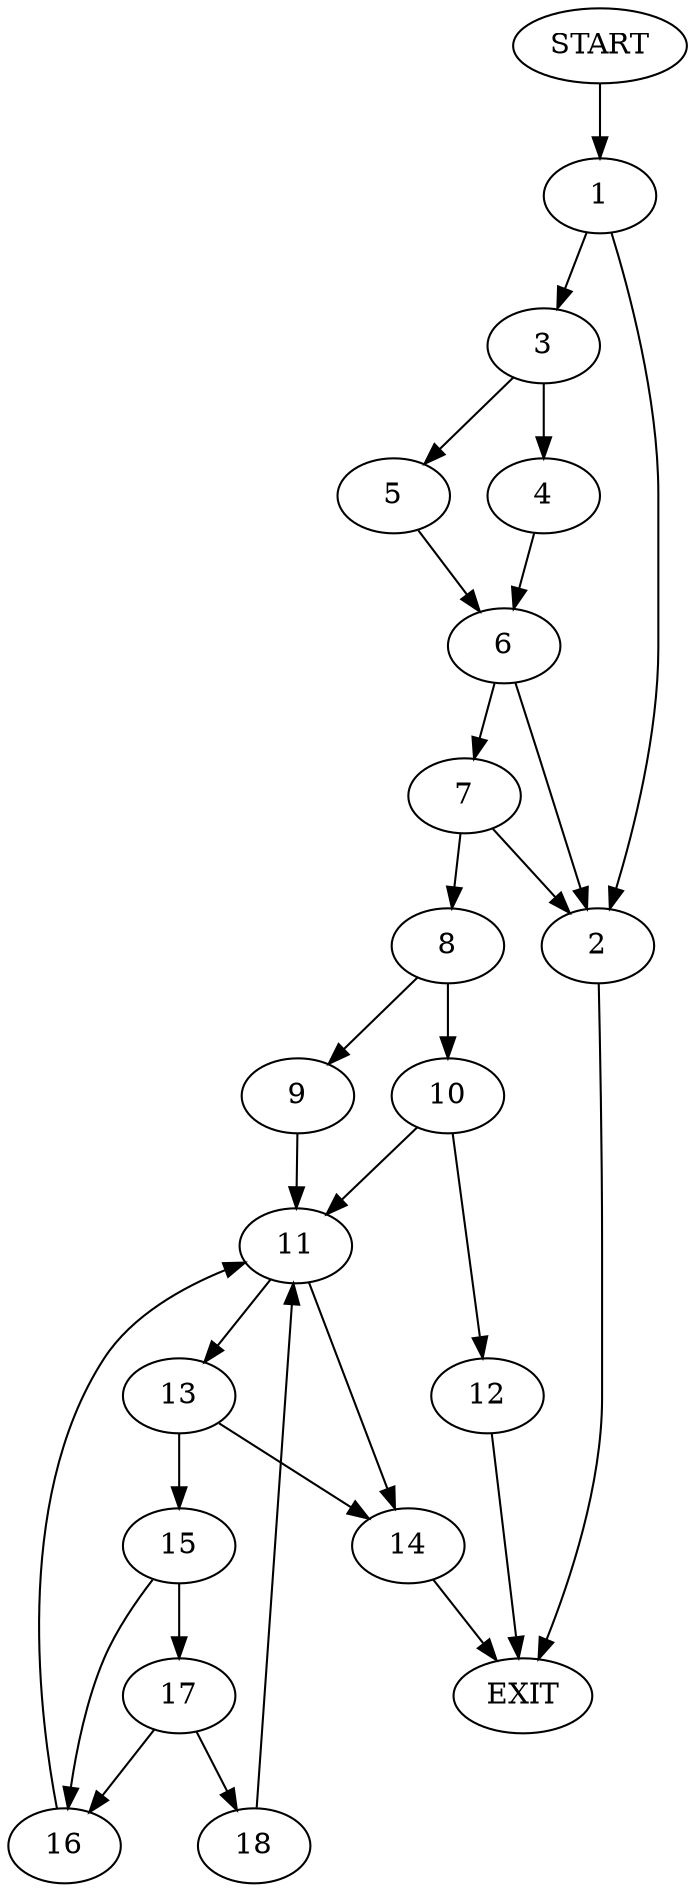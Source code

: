 digraph {
0 [label="START"]
19 [label="EXIT"]
0 -> 1
1 -> 2
1 -> 3
3 -> 4
3 -> 5
2 -> 19
5 -> 6
4 -> 6
6 -> 7
6 -> 2
7 -> 8
7 -> 2
8 -> 9
8 -> 10
9 -> 11
10 -> 12
10 -> 11
12 -> 19
11 -> 13
11 -> 14
14 -> 19
13 -> 15
13 -> 14
15 -> 16
15 -> 17
17 -> 16
17 -> 18
16 -> 11
18 -> 11
}
